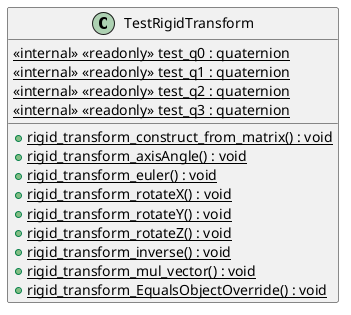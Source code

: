 @startuml
class TestRigidTransform {
    + {static} rigid_transform_construct_from_matrix() : void
    + {static} rigid_transform_axisAngle() : void
    + {static} rigid_transform_euler() : void
    + {static} rigid_transform_rotateX() : void
    + {static} rigid_transform_rotateY() : void
    + {static} rigid_transform_rotateZ() : void
    {static} <<internal>> <<readonly>> test_q0 : quaternion
    {static} <<internal>> <<readonly>> test_q1 : quaternion
    {static} <<internal>> <<readonly>> test_q2 : quaternion
    {static} <<internal>> <<readonly>> test_q3 : quaternion
    + {static} rigid_transform_inverse() : void
    + {static} rigid_transform_mul_vector() : void
    + {static} rigid_transform_EqualsObjectOverride() : void
}
@enduml
